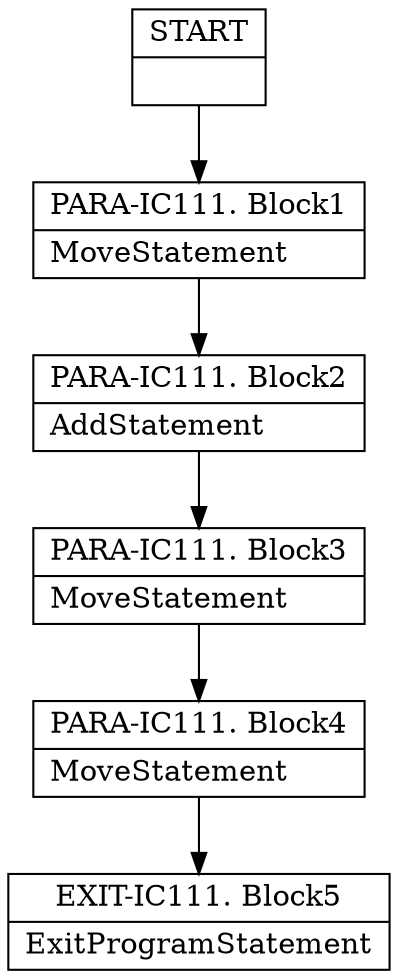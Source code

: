 digraph Cfg {
node [
shape = "record"
]

edge [
arrowtail = "empty"
]
Block0 [
label = "{START|}"
]
Block1 [
label = "{PARA-IC111. Block1|MoveStatement\l}"
]
Block2 [
label = "{PARA-IC111. Block2|AddStatement\l}"
]
Block3 [
label = "{PARA-IC111. Block3|MoveStatement\l}"
]
Block4 [
label = "{PARA-IC111. Block4|MoveStatement\l}"
]
Block5 [
label = "{EXIT-IC111. Block5|ExitProgramStatement\l}"
]
Block0 -> Block1
Block1 -> Block2
Block2 -> Block3
Block3 -> Block4
Block4 -> Block5

}
